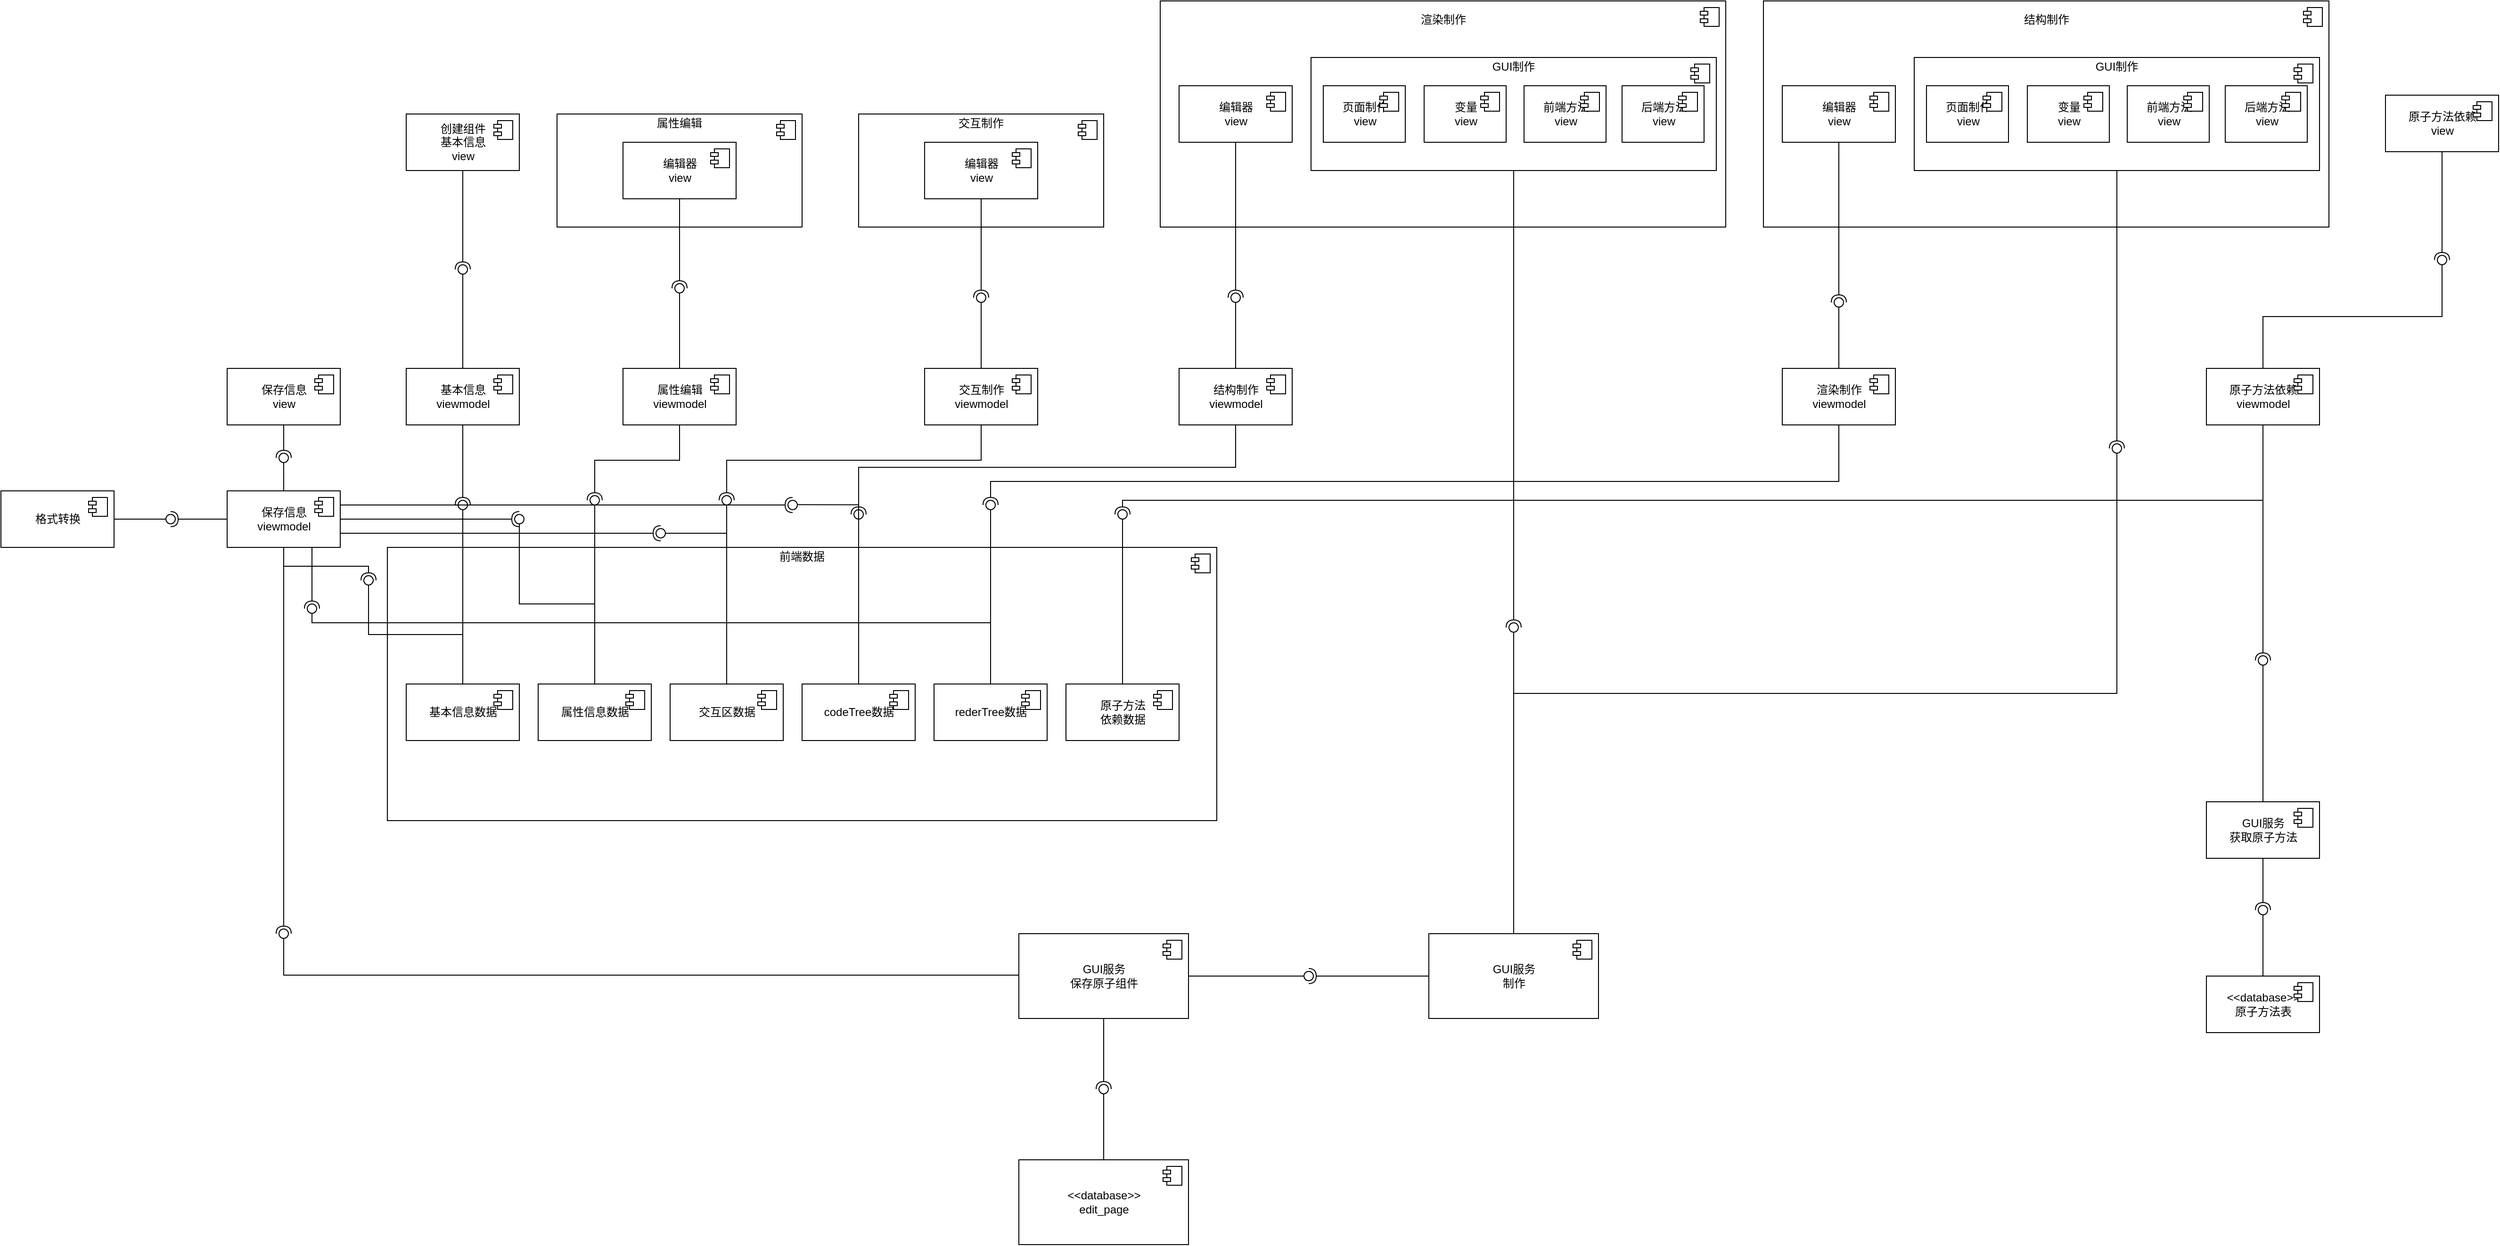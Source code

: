 <mxfile version="12.1.7" type="github" pages="1"><diagram id="gGxlJSpFS4HZqAWk3Cgs" name="第 1 页"><mxGraphModel dx="946" dy="565" grid="1" gridSize="10" guides="1" tooltips="1" connect="1" arrows="1" fold="1" page="1" pageScale="1" pageWidth="3300" pageHeight="4681" math="0" shadow="0"><root><mxCell id="0"/><mxCell id="1" parent="0"/><mxCell id="oItlG3DSFtcNNThEXGcX-1" value="创建组件&lt;br&gt;基本信息&lt;br&gt;view" style="html=1;" vertex="1" parent="1"><mxGeometry x="590" y="720" width="120" height="60" as="geometry"/></mxCell><mxCell id="oItlG3DSFtcNNThEXGcX-2" value="" style="shape=component;jettyWidth=8;jettyHeight=4;" vertex="1" parent="oItlG3DSFtcNNThEXGcX-1"><mxGeometry x="1" width="20" height="20" relative="1" as="geometry"><mxPoint x="-27" y="7" as="offset"/></mxGeometry></mxCell><mxCell id="oItlG3DSFtcNNThEXGcX-3" value="" style="html=1;" vertex="1" parent="1"><mxGeometry x="750" y="720" width="260" height="120" as="geometry"/></mxCell><mxCell id="oItlG3DSFtcNNThEXGcX-4" value="" style="shape=component;jettyWidth=8;jettyHeight=4;" vertex="1" parent="oItlG3DSFtcNNThEXGcX-3"><mxGeometry x="1" width="20" height="20" relative="1" as="geometry"><mxPoint x="-27" y="7" as="offset"/></mxGeometry></mxCell><mxCell id="oItlG3DSFtcNNThEXGcX-5" value="编辑器&lt;br&gt;view" style="html=1;" vertex="1" parent="oItlG3DSFtcNNThEXGcX-3"><mxGeometry x="70" y="30" width="120" height="60" as="geometry"/></mxCell><mxCell id="oItlG3DSFtcNNThEXGcX-6" value="" style="shape=component;jettyWidth=8;jettyHeight=4;" vertex="1" parent="oItlG3DSFtcNNThEXGcX-5"><mxGeometry x="1" width="20" height="20" relative="1" as="geometry"><mxPoint x="-27" y="7" as="offset"/></mxGeometry></mxCell><mxCell id="oItlG3DSFtcNNThEXGcX-7" value="属性编辑" style="text;html=1;strokeColor=none;fillColor=none;align=center;verticalAlign=middle;whiteSpace=wrap;rounded=0;" vertex="1" parent="oItlG3DSFtcNNThEXGcX-3"><mxGeometry x="90" width="80" height="20" as="geometry"/></mxCell><mxCell id="oItlG3DSFtcNNThEXGcX-8" value="" style="html=1;" vertex="1" parent="1"><mxGeometry x="1070" y="720" width="260" height="120" as="geometry"/></mxCell><mxCell id="oItlG3DSFtcNNThEXGcX-9" value="" style="shape=component;jettyWidth=8;jettyHeight=4;" vertex="1" parent="oItlG3DSFtcNNThEXGcX-8"><mxGeometry x="1" width="20" height="20" relative="1" as="geometry"><mxPoint x="-27" y="7" as="offset"/></mxGeometry></mxCell><mxCell id="oItlG3DSFtcNNThEXGcX-12" value="交互制作" style="text;html=1;strokeColor=none;fillColor=none;align=center;verticalAlign=middle;whiteSpace=wrap;rounded=0;" vertex="1" parent="oItlG3DSFtcNNThEXGcX-8"><mxGeometry x="90" width="80.0" height="20" as="geometry"/></mxCell><mxCell id="oItlG3DSFtcNNThEXGcX-13" value="编辑器&lt;br&gt;view" style="html=1;" vertex="1" parent="oItlG3DSFtcNNThEXGcX-8"><mxGeometry x="70" y="30" width="120" height="60" as="geometry"/></mxCell><mxCell id="oItlG3DSFtcNNThEXGcX-14" value="" style="shape=component;jettyWidth=8;jettyHeight=4;" vertex="1" parent="oItlG3DSFtcNNThEXGcX-13"><mxGeometry x="1" width="20" height="20" relative="1" as="geometry"><mxPoint x="-27" y="7" as="offset"/></mxGeometry></mxCell><mxCell id="oItlG3DSFtcNNThEXGcX-15" value="" style="html=1;" vertex="1" parent="1"><mxGeometry x="1390" y="600" width="600" height="240" as="geometry"/></mxCell><mxCell id="oItlG3DSFtcNNThEXGcX-16" value="" style="shape=component;jettyWidth=8;jettyHeight=4;" vertex="1" parent="oItlG3DSFtcNNThEXGcX-15"><mxGeometry x="1" width="20" height="20" relative="1" as="geometry"><mxPoint x="-27" y="7" as="offset"/></mxGeometry></mxCell><mxCell id="oItlG3DSFtcNNThEXGcX-17" value="渲染制作" style="text;html=1;strokeColor=none;fillColor=none;align=center;verticalAlign=middle;whiteSpace=wrap;rounded=0;" vertex="1" parent="oItlG3DSFtcNNThEXGcX-15"><mxGeometry x="207.692" width="184.615" height="40.0" as="geometry"/></mxCell><mxCell id="oItlG3DSFtcNNThEXGcX-46" value="" style="html=1;" vertex="1" parent="oItlG3DSFtcNNThEXGcX-15"><mxGeometry x="160" y="60" width="430" height="120" as="geometry"/></mxCell><mxCell id="oItlG3DSFtcNNThEXGcX-47" value="" style="shape=component;jettyWidth=8;jettyHeight=4;" vertex="1" parent="oItlG3DSFtcNNThEXGcX-46"><mxGeometry x="1" width="20" height="20" relative="1" as="geometry"><mxPoint x="-27" y="7" as="offset"/></mxGeometry></mxCell><mxCell id="oItlG3DSFtcNNThEXGcX-48" value="GUI制作" style="text;html=1;strokeColor=none;fillColor=none;align=center;verticalAlign=middle;whiteSpace=wrap;rounded=0;" vertex="1" parent="oItlG3DSFtcNNThEXGcX-46"><mxGeometry x="148.846" width="132.308" height="20" as="geometry"/></mxCell><mxCell id="oItlG3DSFtcNNThEXGcX-49" value="页面制作&lt;br&gt;view" style="html=1;" vertex="1" parent="oItlG3DSFtcNNThEXGcX-46"><mxGeometry x="13" y="30" width="87" height="60" as="geometry"/></mxCell><mxCell id="oItlG3DSFtcNNThEXGcX-50" value="" style="shape=component;jettyWidth=8;jettyHeight=4;" vertex="1" parent="oItlG3DSFtcNNThEXGcX-49"><mxGeometry x="1" width="20" height="20" relative="1" as="geometry"><mxPoint x="-27" y="7" as="offset"/></mxGeometry></mxCell><mxCell id="oItlG3DSFtcNNThEXGcX-53" value="变量&lt;br&gt;view" style="html=1;" vertex="1" parent="oItlG3DSFtcNNThEXGcX-46"><mxGeometry x="120" y="30" width="87" height="60" as="geometry"/></mxCell><mxCell id="oItlG3DSFtcNNThEXGcX-54" value="" style="shape=component;jettyWidth=8;jettyHeight=4;" vertex="1" parent="oItlG3DSFtcNNThEXGcX-53"><mxGeometry x="1" width="20" height="20" relative="1" as="geometry"><mxPoint x="-27" y="7" as="offset"/></mxGeometry></mxCell><mxCell id="oItlG3DSFtcNNThEXGcX-55" value="前端方法&lt;br&gt;view" style="html=1;" vertex="1" parent="oItlG3DSFtcNNThEXGcX-46"><mxGeometry x="226" y="30" width="87" height="60" as="geometry"/></mxCell><mxCell id="oItlG3DSFtcNNThEXGcX-56" value="" style="shape=component;jettyWidth=8;jettyHeight=4;" vertex="1" parent="oItlG3DSFtcNNThEXGcX-55"><mxGeometry x="1" width="20" height="20" relative="1" as="geometry"><mxPoint x="-27" y="7" as="offset"/></mxGeometry></mxCell><mxCell id="oItlG3DSFtcNNThEXGcX-57" value="后端方法&lt;br&gt;view" style="html=1;" vertex="1" parent="oItlG3DSFtcNNThEXGcX-46"><mxGeometry x="330" y="30" width="87" height="60" as="geometry"/></mxCell><mxCell id="oItlG3DSFtcNNThEXGcX-58" value="" style="shape=component;jettyWidth=8;jettyHeight=4;" vertex="1" parent="oItlG3DSFtcNNThEXGcX-57"><mxGeometry x="1" width="20" height="20" relative="1" as="geometry"><mxPoint x="-27" y="7" as="offset"/></mxGeometry></mxCell><mxCell id="oItlG3DSFtcNNThEXGcX-59" value="编辑器&lt;br&gt;view" style="html=1;" vertex="1" parent="oItlG3DSFtcNNThEXGcX-15"><mxGeometry x="20" y="90" width="120" height="60" as="geometry"/></mxCell><mxCell id="oItlG3DSFtcNNThEXGcX-60" value="" style="shape=component;jettyWidth=8;jettyHeight=4;" vertex="1" parent="oItlG3DSFtcNNThEXGcX-59"><mxGeometry x="1" width="20" height="20" relative="1" as="geometry"><mxPoint x="-27" y="7" as="offset"/></mxGeometry></mxCell><mxCell id="oItlG3DSFtcNNThEXGcX-32" value="原子方法依赖&lt;br&gt;view" style="html=1;" vertex="1" parent="1"><mxGeometry x="2690" y="700" width="120" height="60" as="geometry"/></mxCell><mxCell id="oItlG3DSFtcNNThEXGcX-33" value="" style="shape=component;jettyWidth=8;jettyHeight=4;" vertex="1" parent="oItlG3DSFtcNNThEXGcX-32"><mxGeometry x="1" width="20" height="20" relative="1" as="geometry"><mxPoint x="-27" y="7" as="offset"/></mxGeometry></mxCell><mxCell id="oItlG3DSFtcNNThEXGcX-34" value="基本信息&lt;br&gt;viewmodel" style="html=1;" vertex="1" parent="1"><mxGeometry x="590" y="990" width="120" height="60" as="geometry"/></mxCell><mxCell id="oItlG3DSFtcNNThEXGcX-35" value="" style="shape=component;jettyWidth=8;jettyHeight=4;" vertex="1" parent="oItlG3DSFtcNNThEXGcX-34"><mxGeometry x="1" width="20" height="20" relative="1" as="geometry"><mxPoint x="-27" y="7" as="offset"/></mxGeometry></mxCell><mxCell id="oItlG3DSFtcNNThEXGcX-36" value="属性编辑&lt;br&gt;viewmodel" style="html=1;" vertex="1" parent="1"><mxGeometry x="820" y="990" width="120" height="60" as="geometry"/></mxCell><mxCell id="oItlG3DSFtcNNThEXGcX-37" value="" style="shape=component;jettyWidth=8;jettyHeight=4;" vertex="1" parent="oItlG3DSFtcNNThEXGcX-36"><mxGeometry x="1" width="20" height="20" relative="1" as="geometry"><mxPoint x="-27" y="7" as="offset"/></mxGeometry></mxCell><mxCell id="oItlG3DSFtcNNThEXGcX-38" value="交互制作&lt;br&gt;viewmodel" style="html=1;" vertex="1" parent="1"><mxGeometry x="1140" y="990" width="120" height="60" as="geometry"/></mxCell><mxCell id="oItlG3DSFtcNNThEXGcX-39" value="" style="shape=component;jettyWidth=8;jettyHeight=4;" vertex="1" parent="oItlG3DSFtcNNThEXGcX-38"><mxGeometry x="1" width="20" height="20" relative="1" as="geometry"><mxPoint x="-27" y="7" as="offset"/></mxGeometry></mxCell><mxCell id="oItlG3DSFtcNNThEXGcX-40" value="结构制作&lt;br&gt;viewmodel" style="html=1;" vertex="1" parent="1"><mxGeometry x="1410" y="990" width="120" height="60" as="geometry"/></mxCell><mxCell id="oItlG3DSFtcNNThEXGcX-41" value="" style="shape=component;jettyWidth=8;jettyHeight=4;" vertex="1" parent="oItlG3DSFtcNNThEXGcX-40"><mxGeometry x="1" width="20" height="20" relative="1" as="geometry"><mxPoint x="-27" y="7" as="offset"/></mxGeometry></mxCell><mxCell id="oItlG3DSFtcNNThEXGcX-44" value="渲染制作&lt;br&gt;viewmodel" style="html=1;" vertex="1" parent="1"><mxGeometry x="2050" y="990" width="120" height="60" as="geometry"/></mxCell><mxCell id="oItlG3DSFtcNNThEXGcX-45" value="" style="shape=component;jettyWidth=8;jettyHeight=4;" vertex="1" parent="oItlG3DSFtcNNThEXGcX-44"><mxGeometry x="1" width="20" height="20" relative="1" as="geometry"><mxPoint x="-27" y="7" as="offset"/></mxGeometry></mxCell><mxCell id="oItlG3DSFtcNNThEXGcX-61" value="" style="html=1;" vertex="1" parent="1"><mxGeometry x="2030" y="600" width="600" height="240" as="geometry"/></mxCell><mxCell id="oItlG3DSFtcNNThEXGcX-62" value="" style="shape=component;jettyWidth=8;jettyHeight=4;" vertex="1" parent="oItlG3DSFtcNNThEXGcX-61"><mxGeometry x="1" width="20" height="20" relative="1" as="geometry"><mxPoint x="-27" y="7" as="offset"/></mxGeometry></mxCell><mxCell id="oItlG3DSFtcNNThEXGcX-63" value="结构制作" style="text;html=1;strokeColor=none;fillColor=none;align=center;verticalAlign=middle;whiteSpace=wrap;rounded=0;" vertex="1" parent="oItlG3DSFtcNNThEXGcX-61"><mxGeometry x="207.692" width="184.615" height="40.0" as="geometry"/></mxCell><mxCell id="oItlG3DSFtcNNThEXGcX-64" value="" style="html=1;" vertex="1" parent="oItlG3DSFtcNNThEXGcX-61"><mxGeometry x="160" y="60" width="430" height="120" as="geometry"/></mxCell><mxCell id="oItlG3DSFtcNNThEXGcX-65" value="" style="shape=component;jettyWidth=8;jettyHeight=4;" vertex="1" parent="oItlG3DSFtcNNThEXGcX-64"><mxGeometry x="1" width="20" height="20" relative="1" as="geometry"><mxPoint x="-27" y="7" as="offset"/></mxGeometry></mxCell><mxCell id="oItlG3DSFtcNNThEXGcX-66" value="GUI制作" style="text;html=1;strokeColor=none;fillColor=none;align=center;verticalAlign=middle;whiteSpace=wrap;rounded=0;" vertex="1" parent="oItlG3DSFtcNNThEXGcX-64"><mxGeometry x="148.846" width="132.308" height="20" as="geometry"/></mxCell><mxCell id="oItlG3DSFtcNNThEXGcX-67" value="页面制作&lt;br&gt;view" style="html=1;" vertex="1" parent="oItlG3DSFtcNNThEXGcX-64"><mxGeometry x="13" y="30" width="87" height="60" as="geometry"/></mxCell><mxCell id="oItlG3DSFtcNNThEXGcX-68" value="" style="shape=component;jettyWidth=8;jettyHeight=4;" vertex="1" parent="oItlG3DSFtcNNThEXGcX-67"><mxGeometry x="1" width="20" height="20" relative="1" as="geometry"><mxPoint x="-27" y="7" as="offset"/></mxGeometry></mxCell><mxCell id="oItlG3DSFtcNNThEXGcX-69" value="变量&lt;br&gt;view" style="html=1;" vertex="1" parent="oItlG3DSFtcNNThEXGcX-64"><mxGeometry x="120" y="30" width="87" height="60" as="geometry"/></mxCell><mxCell id="oItlG3DSFtcNNThEXGcX-70" value="" style="shape=component;jettyWidth=8;jettyHeight=4;" vertex="1" parent="oItlG3DSFtcNNThEXGcX-69"><mxGeometry x="1" width="20" height="20" relative="1" as="geometry"><mxPoint x="-27" y="7" as="offset"/></mxGeometry></mxCell><mxCell id="oItlG3DSFtcNNThEXGcX-71" value="前端方法&lt;br&gt;view" style="html=1;" vertex="1" parent="oItlG3DSFtcNNThEXGcX-64"><mxGeometry x="226" y="30" width="87" height="60" as="geometry"/></mxCell><mxCell id="oItlG3DSFtcNNThEXGcX-72" value="" style="shape=component;jettyWidth=8;jettyHeight=4;" vertex="1" parent="oItlG3DSFtcNNThEXGcX-71"><mxGeometry x="1" width="20" height="20" relative="1" as="geometry"><mxPoint x="-27" y="7" as="offset"/></mxGeometry></mxCell><mxCell id="oItlG3DSFtcNNThEXGcX-73" value="后端方法&lt;br&gt;view" style="html=1;" vertex="1" parent="oItlG3DSFtcNNThEXGcX-64"><mxGeometry x="330" y="30" width="87" height="60" as="geometry"/></mxCell><mxCell id="oItlG3DSFtcNNThEXGcX-74" value="" style="shape=component;jettyWidth=8;jettyHeight=4;" vertex="1" parent="oItlG3DSFtcNNThEXGcX-73"><mxGeometry x="1" width="20" height="20" relative="1" as="geometry"><mxPoint x="-27" y="7" as="offset"/></mxGeometry></mxCell><mxCell id="oItlG3DSFtcNNThEXGcX-75" value="编辑器&lt;br&gt;view" style="html=1;" vertex="1" parent="oItlG3DSFtcNNThEXGcX-61"><mxGeometry x="20" y="90" width="120" height="60" as="geometry"/></mxCell><mxCell id="oItlG3DSFtcNNThEXGcX-76" value="" style="shape=component;jettyWidth=8;jettyHeight=4;" vertex="1" parent="oItlG3DSFtcNNThEXGcX-75"><mxGeometry x="1" width="20" height="20" relative="1" as="geometry"><mxPoint x="-27" y="7" as="offset"/></mxGeometry></mxCell><mxCell id="oItlG3DSFtcNNThEXGcX-77" value="原子方法依赖&lt;br&gt;viewmodel" style="html=1;" vertex="1" parent="1"><mxGeometry x="2500" y="990" width="120" height="60" as="geometry"/></mxCell><mxCell id="oItlG3DSFtcNNThEXGcX-78" value="" style="shape=component;jettyWidth=8;jettyHeight=4;" vertex="1" parent="oItlG3DSFtcNNThEXGcX-77"><mxGeometry x="1" width="20" height="20" relative="1" as="geometry"><mxPoint x="-27" y="7" as="offset"/></mxGeometry></mxCell><mxCell id="oItlG3DSFtcNNThEXGcX-79" value="" style="rounded=0;orthogonalLoop=1;jettySize=auto;html=1;endArrow=none;endFill=0;exitX=0.5;exitY=0;exitDx=0;exitDy=0;" edge="1" target="oItlG3DSFtcNNThEXGcX-81" parent="1" source="oItlG3DSFtcNNThEXGcX-34"><mxGeometry relative="1" as="geometry"><mxPoint x="630" y="885" as="sourcePoint"/></mxGeometry></mxCell><mxCell id="oItlG3DSFtcNNThEXGcX-80" value="" style="rounded=0;orthogonalLoop=1;jettySize=auto;html=1;endArrow=halfCircle;endFill=0;entryX=0.5;entryY=0.5;entryDx=0;entryDy=0;endSize=6;strokeWidth=1;exitX=0.5;exitY=1;exitDx=0;exitDy=0;" edge="1" target="oItlG3DSFtcNNThEXGcX-81" parent="1" source="oItlG3DSFtcNNThEXGcX-1"><mxGeometry relative="1" as="geometry"><mxPoint x="670" y="885" as="sourcePoint"/></mxGeometry></mxCell><mxCell id="oItlG3DSFtcNNThEXGcX-81" value="" style="ellipse;whiteSpace=wrap;html=1;fontFamily=Helvetica;fontSize=12;fontColor=#000000;align=center;strokeColor=#000000;fillColor=#ffffff;points=[];aspect=fixed;resizable=0;" vertex="1" parent="1"><mxGeometry x="645" y="880" width="10" height="10" as="geometry"/></mxCell><mxCell id="oItlG3DSFtcNNThEXGcX-82" value="" style="rounded=0;orthogonalLoop=1;jettySize=auto;html=1;endArrow=none;endFill=0;exitX=0.5;exitY=0;exitDx=0;exitDy=0;" edge="1" target="oItlG3DSFtcNNThEXGcX-84" parent="1" source="oItlG3DSFtcNNThEXGcX-36"><mxGeometry relative="1" as="geometry"><mxPoint x="860" y="905" as="sourcePoint"/></mxGeometry></mxCell><mxCell id="oItlG3DSFtcNNThEXGcX-83" value="" style="rounded=0;orthogonalLoop=1;jettySize=auto;html=1;endArrow=halfCircle;endFill=0;entryX=0.5;entryY=0.5;entryDx=0;entryDy=0;endSize=6;strokeWidth=1;exitX=0.5;exitY=1;exitDx=0;exitDy=0;" edge="1" target="oItlG3DSFtcNNThEXGcX-84" parent="1" source="oItlG3DSFtcNNThEXGcX-5"><mxGeometry relative="1" as="geometry"><mxPoint x="900" y="905" as="sourcePoint"/></mxGeometry></mxCell><mxCell id="oItlG3DSFtcNNThEXGcX-84" value="" style="ellipse;whiteSpace=wrap;html=1;fontFamily=Helvetica;fontSize=12;fontColor=#000000;align=center;strokeColor=#000000;fillColor=#ffffff;points=[];aspect=fixed;resizable=0;" vertex="1" parent="1"><mxGeometry x="875" y="900" width="10" height="10" as="geometry"/></mxCell><mxCell id="oItlG3DSFtcNNThEXGcX-85" value="" style="rounded=0;orthogonalLoop=1;jettySize=auto;html=1;endArrow=none;endFill=0;exitX=0.5;exitY=0;exitDx=0;exitDy=0;" edge="1" target="oItlG3DSFtcNNThEXGcX-87" parent="1" source="oItlG3DSFtcNNThEXGcX-38"><mxGeometry relative="1" as="geometry"><mxPoint x="1180" y="915" as="sourcePoint"/></mxGeometry></mxCell><mxCell id="oItlG3DSFtcNNThEXGcX-86" value="" style="rounded=0;orthogonalLoop=1;jettySize=auto;html=1;endArrow=halfCircle;endFill=0;entryX=0.5;entryY=0.5;entryDx=0;entryDy=0;endSize=6;strokeWidth=1;exitX=0.5;exitY=1;exitDx=0;exitDy=0;" edge="1" target="oItlG3DSFtcNNThEXGcX-87" parent="1" source="oItlG3DSFtcNNThEXGcX-13"><mxGeometry relative="1" as="geometry"><mxPoint x="1220" y="915" as="sourcePoint"/></mxGeometry></mxCell><mxCell id="oItlG3DSFtcNNThEXGcX-87" value="" style="ellipse;whiteSpace=wrap;html=1;fontFamily=Helvetica;fontSize=12;fontColor=#000000;align=center;strokeColor=#000000;fillColor=#ffffff;points=[];aspect=fixed;resizable=0;" vertex="1" parent="1"><mxGeometry x="1195" y="910" width="10" height="10" as="geometry"/></mxCell><mxCell id="oItlG3DSFtcNNThEXGcX-88" value="" style="rounded=0;orthogonalLoop=1;jettySize=auto;html=1;endArrow=none;endFill=0;exitX=0.5;exitY=0;exitDx=0;exitDy=0;" edge="1" target="oItlG3DSFtcNNThEXGcX-90" parent="1" source="oItlG3DSFtcNNThEXGcX-40"><mxGeometry relative="1" as="geometry"><mxPoint x="1450" y="915" as="sourcePoint"/></mxGeometry></mxCell><mxCell id="oItlG3DSFtcNNThEXGcX-89" value="" style="rounded=0;orthogonalLoop=1;jettySize=auto;html=1;endArrow=halfCircle;endFill=0;entryX=0.5;entryY=0.5;entryDx=0;entryDy=0;endSize=6;strokeWidth=1;exitX=0.5;exitY=1;exitDx=0;exitDy=0;" edge="1" target="oItlG3DSFtcNNThEXGcX-90" parent="1" source="oItlG3DSFtcNNThEXGcX-59"><mxGeometry relative="1" as="geometry"><mxPoint x="1490" y="915" as="sourcePoint"/></mxGeometry></mxCell><mxCell id="oItlG3DSFtcNNThEXGcX-90" value="" style="ellipse;whiteSpace=wrap;html=1;fontFamily=Helvetica;fontSize=12;fontColor=#000000;align=center;strokeColor=#000000;fillColor=#ffffff;points=[];aspect=fixed;resizable=0;" vertex="1" parent="1"><mxGeometry x="1465" y="910" width="10" height="10" as="geometry"/></mxCell><mxCell id="oItlG3DSFtcNNThEXGcX-91" value="" style="rounded=0;orthogonalLoop=1;jettySize=auto;html=1;endArrow=none;endFill=0;exitX=0.5;exitY=0;exitDx=0;exitDy=0;" edge="1" target="oItlG3DSFtcNNThEXGcX-93" parent="1" source="oItlG3DSFtcNNThEXGcX-44"><mxGeometry relative="1" as="geometry"><mxPoint x="2090" y="920" as="sourcePoint"/></mxGeometry></mxCell><mxCell id="oItlG3DSFtcNNThEXGcX-92" value="" style="rounded=0;orthogonalLoop=1;jettySize=auto;html=1;endArrow=halfCircle;endFill=0;entryX=0.5;entryY=0.5;entryDx=0;entryDy=0;endSize=6;strokeWidth=1;exitX=0.5;exitY=1;exitDx=0;exitDy=0;" edge="1" target="oItlG3DSFtcNNThEXGcX-93" parent="1" source="oItlG3DSFtcNNThEXGcX-75"><mxGeometry relative="1" as="geometry"><mxPoint x="2130" y="920" as="sourcePoint"/></mxGeometry></mxCell><mxCell id="oItlG3DSFtcNNThEXGcX-93" value="" style="ellipse;whiteSpace=wrap;html=1;fontFamily=Helvetica;fontSize=12;fontColor=#000000;align=center;strokeColor=#000000;fillColor=#ffffff;points=[];aspect=fixed;resizable=0;" vertex="1" parent="1"><mxGeometry x="2105" y="915" width="10" height="10" as="geometry"/></mxCell><mxCell id="oItlG3DSFtcNNThEXGcX-94" value="" style="rounded=0;orthogonalLoop=1;jettySize=auto;html=1;endArrow=none;endFill=0;exitX=0.5;exitY=0;exitDx=0;exitDy=0;edgeStyle=orthogonalEdgeStyle;" edge="1" target="oItlG3DSFtcNNThEXGcX-96" parent="1" source="oItlG3DSFtcNNThEXGcX-77"><mxGeometry relative="1" as="geometry"><mxPoint x="2730" y="875" as="sourcePoint"/></mxGeometry></mxCell><mxCell id="oItlG3DSFtcNNThEXGcX-95" value="" style="rounded=0;orthogonalLoop=1;jettySize=auto;html=1;endArrow=halfCircle;endFill=0;entryX=0.5;entryY=0.5;entryDx=0;entryDy=0;endSize=6;strokeWidth=1;exitX=0.5;exitY=1;exitDx=0;exitDy=0;" edge="1" target="oItlG3DSFtcNNThEXGcX-96" parent="1" source="oItlG3DSFtcNNThEXGcX-32"><mxGeometry relative="1" as="geometry"><mxPoint x="2770" y="875" as="sourcePoint"/></mxGeometry></mxCell><mxCell id="oItlG3DSFtcNNThEXGcX-96" value="" style="ellipse;whiteSpace=wrap;html=1;fontFamily=Helvetica;fontSize=12;fontColor=#000000;align=center;strokeColor=#000000;fillColor=#ffffff;points=[];aspect=fixed;resizable=0;" vertex="1" parent="1"><mxGeometry x="2745" y="870" width="10" height="10" as="geometry"/></mxCell><mxCell id="oItlG3DSFtcNNThEXGcX-97" value="" style="html=1;" vertex="1" parent="1"><mxGeometry x="570" y="1180" width="880" height="290" as="geometry"/></mxCell><mxCell id="oItlG3DSFtcNNThEXGcX-98" value="" style="shape=component;jettyWidth=8;jettyHeight=4;" vertex="1" parent="oItlG3DSFtcNNThEXGcX-97"><mxGeometry x="1" width="20" height="20" relative="1" as="geometry"><mxPoint x="-27" y="7" as="offset"/></mxGeometry></mxCell><mxCell id="oItlG3DSFtcNNThEXGcX-99" value="前端数据" style="text;html=1;strokeColor=none;fillColor=none;align=center;verticalAlign=middle;whiteSpace=wrap;rounded=0;" vertex="1" parent="oItlG3DSFtcNNThEXGcX-97"><mxGeometry x="385" width="110" height="20" as="geometry"/></mxCell><mxCell id="oItlG3DSFtcNNThEXGcX-100" value="基本信息数据" style="html=1;" vertex="1" parent="oItlG3DSFtcNNThEXGcX-97"><mxGeometry x="20" y="145" width="120" height="60" as="geometry"/></mxCell><mxCell id="oItlG3DSFtcNNThEXGcX-101" value="" style="shape=component;jettyWidth=8;jettyHeight=4;" vertex="1" parent="oItlG3DSFtcNNThEXGcX-100"><mxGeometry x="1" width="20" height="20" relative="1" as="geometry"><mxPoint x="-27" y="7" as="offset"/></mxGeometry></mxCell><mxCell id="oItlG3DSFtcNNThEXGcX-102" value="属性信息数据" style="html=1;" vertex="1" parent="oItlG3DSFtcNNThEXGcX-97"><mxGeometry x="160" y="145" width="120" height="60" as="geometry"/></mxCell><mxCell id="oItlG3DSFtcNNThEXGcX-103" value="" style="shape=component;jettyWidth=8;jettyHeight=4;" vertex="1" parent="oItlG3DSFtcNNThEXGcX-102"><mxGeometry x="1" width="20" height="20" relative="1" as="geometry"><mxPoint x="-27" y="7" as="offset"/></mxGeometry></mxCell><mxCell id="oItlG3DSFtcNNThEXGcX-104" value="交互区数据" style="html=1;" vertex="1" parent="oItlG3DSFtcNNThEXGcX-97"><mxGeometry x="300" y="145" width="120" height="60" as="geometry"/></mxCell><mxCell id="oItlG3DSFtcNNThEXGcX-105" value="" style="shape=component;jettyWidth=8;jettyHeight=4;" vertex="1" parent="oItlG3DSFtcNNThEXGcX-104"><mxGeometry x="1" width="20" height="20" relative="1" as="geometry"><mxPoint x="-27" y="7" as="offset"/></mxGeometry></mxCell><mxCell id="oItlG3DSFtcNNThEXGcX-106" value="codeTree数据" style="html=1;" vertex="1" parent="oItlG3DSFtcNNThEXGcX-97"><mxGeometry x="440" y="145" width="120" height="60" as="geometry"/></mxCell><mxCell id="oItlG3DSFtcNNThEXGcX-107" value="" style="shape=component;jettyWidth=8;jettyHeight=4;" vertex="1" parent="oItlG3DSFtcNNThEXGcX-106"><mxGeometry x="1" width="20" height="20" relative="1" as="geometry"><mxPoint x="-27" y="7" as="offset"/></mxGeometry></mxCell><mxCell id="oItlG3DSFtcNNThEXGcX-108" value="rederTree数据" style="html=1;" vertex="1" parent="oItlG3DSFtcNNThEXGcX-97"><mxGeometry x="580" y="145" width="120" height="60" as="geometry"/></mxCell><mxCell id="oItlG3DSFtcNNThEXGcX-109" value="" style="shape=component;jettyWidth=8;jettyHeight=4;" vertex="1" parent="oItlG3DSFtcNNThEXGcX-108"><mxGeometry x="1" width="20" height="20" relative="1" as="geometry"><mxPoint x="-27" y="7" as="offset"/></mxGeometry></mxCell><mxCell id="oItlG3DSFtcNNThEXGcX-110" value="原子方法&lt;br&gt;依赖数据" style="html=1;" vertex="1" parent="oItlG3DSFtcNNThEXGcX-97"><mxGeometry x="720" y="145" width="120" height="60" as="geometry"/></mxCell><mxCell id="oItlG3DSFtcNNThEXGcX-111" value="" style="shape=component;jettyWidth=8;jettyHeight=4;" vertex="1" parent="oItlG3DSFtcNNThEXGcX-110"><mxGeometry x="1" width="20" height="20" relative="1" as="geometry"><mxPoint x="-27" y="7" as="offset"/></mxGeometry></mxCell><mxCell id="oItlG3DSFtcNNThEXGcX-112" value="" style="rounded=0;orthogonalLoop=1;jettySize=auto;html=1;endArrow=none;endFill=0;exitX=0.5;exitY=0;exitDx=0;exitDy=0;" edge="1" target="oItlG3DSFtcNNThEXGcX-114" parent="1" source="oItlG3DSFtcNNThEXGcX-100"><mxGeometry relative="1" as="geometry"><mxPoint x="630" y="1135" as="sourcePoint"/></mxGeometry></mxCell><mxCell id="oItlG3DSFtcNNThEXGcX-113" value="" style="rounded=0;orthogonalLoop=1;jettySize=auto;html=1;endArrow=halfCircle;endFill=0;entryX=0.5;entryY=0.5;entryDx=0;entryDy=0;endSize=6;strokeWidth=1;exitX=0.5;exitY=1;exitDx=0;exitDy=0;" edge="1" target="oItlG3DSFtcNNThEXGcX-114" parent="1" source="oItlG3DSFtcNNThEXGcX-34"><mxGeometry relative="1" as="geometry"><mxPoint x="670" y="1135" as="sourcePoint"/></mxGeometry></mxCell><mxCell id="oItlG3DSFtcNNThEXGcX-114" value="" style="ellipse;whiteSpace=wrap;html=1;fontFamily=Helvetica;fontSize=12;fontColor=#000000;align=center;strokeColor=#000000;fillColor=#ffffff;points=[];aspect=fixed;resizable=0;" vertex="1" parent="1"><mxGeometry x="645" y="1130" width="10" height="10" as="geometry"/></mxCell><mxCell id="oItlG3DSFtcNNThEXGcX-115" value="" style="rounded=0;orthogonalLoop=1;jettySize=auto;html=1;endArrow=none;endFill=0;exitX=0.5;exitY=0;exitDx=0;exitDy=0;" edge="1" target="oItlG3DSFtcNNThEXGcX-117" parent="1" source="oItlG3DSFtcNNThEXGcX-102"><mxGeometry relative="1" as="geometry"><mxPoint x="770" y="1130" as="sourcePoint"/></mxGeometry></mxCell><mxCell id="oItlG3DSFtcNNThEXGcX-116" value="" style="rounded=0;orthogonalLoop=1;jettySize=auto;html=1;endArrow=halfCircle;endFill=0;entryX=0.5;entryY=0.5;entryDx=0;entryDy=0;endSize=6;strokeWidth=1;exitX=0.5;exitY=1;exitDx=0;exitDy=0;edgeStyle=orthogonalEdgeStyle;" edge="1" target="oItlG3DSFtcNNThEXGcX-117" parent="1" source="oItlG3DSFtcNNThEXGcX-36"><mxGeometry relative="1" as="geometry"><mxPoint x="810" y="1130" as="sourcePoint"/></mxGeometry></mxCell><mxCell id="oItlG3DSFtcNNThEXGcX-117" value="" style="ellipse;whiteSpace=wrap;html=1;fontFamily=Helvetica;fontSize=12;fontColor=#000000;align=center;strokeColor=#000000;fillColor=#ffffff;points=[];aspect=fixed;resizable=0;" vertex="1" parent="1"><mxGeometry x="785" y="1125" width="10" height="10" as="geometry"/></mxCell><mxCell id="oItlG3DSFtcNNThEXGcX-118" value="" style="rounded=0;orthogonalLoop=1;jettySize=auto;html=1;endArrow=none;endFill=0;exitX=0.5;exitY=0;exitDx=0;exitDy=0;" edge="1" target="oItlG3DSFtcNNThEXGcX-120" parent="1" source="oItlG3DSFtcNNThEXGcX-104"><mxGeometry relative="1" as="geometry"><mxPoint x="910" y="1130" as="sourcePoint"/></mxGeometry></mxCell><mxCell id="oItlG3DSFtcNNThEXGcX-119" value="" style="rounded=0;orthogonalLoop=1;jettySize=auto;html=1;endArrow=halfCircle;endFill=0;entryX=0.5;entryY=0.5;entryDx=0;entryDy=0;endSize=6;strokeWidth=1;exitX=0.5;exitY=1;exitDx=0;exitDy=0;edgeStyle=orthogonalEdgeStyle;" edge="1" target="oItlG3DSFtcNNThEXGcX-120" parent="1" source="oItlG3DSFtcNNThEXGcX-38"><mxGeometry relative="1" as="geometry"><mxPoint x="950" y="1130" as="sourcePoint"/></mxGeometry></mxCell><mxCell id="oItlG3DSFtcNNThEXGcX-120" value="" style="ellipse;whiteSpace=wrap;html=1;fontFamily=Helvetica;fontSize=12;fontColor=#000000;align=center;strokeColor=#000000;fillColor=#ffffff;points=[];aspect=fixed;resizable=0;" vertex="1" parent="1"><mxGeometry x="925" y="1125" width="10" height="10" as="geometry"/></mxCell><mxCell id="oItlG3DSFtcNNThEXGcX-121" value="" style="rounded=0;orthogonalLoop=1;jettySize=auto;html=1;endArrow=none;endFill=0;exitX=0.5;exitY=0;exitDx=0;exitDy=0;" edge="1" target="oItlG3DSFtcNNThEXGcX-123" parent="1" source="oItlG3DSFtcNNThEXGcX-106"><mxGeometry relative="1" as="geometry"><mxPoint x="1050" y="1145" as="sourcePoint"/></mxGeometry></mxCell><mxCell id="oItlG3DSFtcNNThEXGcX-122" value="" style="rounded=0;orthogonalLoop=1;jettySize=auto;html=1;endArrow=halfCircle;endFill=0;entryX=0.5;entryY=0.5;entryDx=0;entryDy=0;endSize=6;strokeWidth=1;exitX=0.5;exitY=1;exitDx=0;exitDy=0;edgeStyle=orthogonalEdgeStyle;" edge="1" target="oItlG3DSFtcNNThEXGcX-123" parent="1" source="oItlG3DSFtcNNThEXGcX-40"><mxGeometry relative="1" as="geometry"><mxPoint x="1090" y="1145" as="sourcePoint"/></mxGeometry></mxCell><mxCell id="oItlG3DSFtcNNThEXGcX-123" value="" style="ellipse;whiteSpace=wrap;html=1;fontFamily=Helvetica;fontSize=12;fontColor=#000000;align=center;strokeColor=#000000;fillColor=#ffffff;points=[];aspect=fixed;resizable=0;" vertex="1" parent="1"><mxGeometry x="1065" y="1140" width="10" height="10" as="geometry"/></mxCell><mxCell id="oItlG3DSFtcNNThEXGcX-124" value="" style="rounded=0;orthogonalLoop=1;jettySize=auto;html=1;endArrow=none;endFill=0;exitX=0.5;exitY=0;exitDx=0;exitDy=0;" edge="1" target="oItlG3DSFtcNNThEXGcX-126" parent="1" source="oItlG3DSFtcNNThEXGcX-108"><mxGeometry relative="1" as="geometry"><mxPoint x="1190" y="1135" as="sourcePoint"/></mxGeometry></mxCell><mxCell id="oItlG3DSFtcNNThEXGcX-125" value="" style="rounded=0;orthogonalLoop=1;jettySize=auto;html=1;endArrow=halfCircle;endFill=0;entryX=0.5;entryY=0.5;entryDx=0;entryDy=0;endSize=6;strokeWidth=1;exitX=0.5;exitY=1;exitDx=0;exitDy=0;edgeStyle=orthogonalEdgeStyle;" edge="1" target="oItlG3DSFtcNNThEXGcX-126" parent="1" source="oItlG3DSFtcNNThEXGcX-44"><mxGeometry relative="1" as="geometry"><mxPoint x="1800" y="1000" as="sourcePoint"/><Array as="points"><mxPoint x="2110" y="1110"/><mxPoint x="1210" y="1110"/></Array></mxGeometry></mxCell><mxCell id="oItlG3DSFtcNNThEXGcX-126" value="" style="ellipse;whiteSpace=wrap;html=1;fontFamily=Helvetica;fontSize=12;fontColor=#000000;align=center;strokeColor=#000000;fillColor=#ffffff;points=[];aspect=fixed;resizable=0;" vertex="1" parent="1"><mxGeometry x="1205" y="1130" width="10" height="10" as="geometry"/></mxCell><mxCell id="oItlG3DSFtcNNThEXGcX-127" value="" style="rounded=0;orthogonalLoop=1;jettySize=auto;html=1;endArrow=none;endFill=0;exitX=0.5;exitY=0;exitDx=0;exitDy=0;" edge="1" target="oItlG3DSFtcNNThEXGcX-129" parent="1" source="oItlG3DSFtcNNThEXGcX-110"><mxGeometry relative="1" as="geometry"><mxPoint x="1330" y="1145" as="sourcePoint"/></mxGeometry></mxCell><mxCell id="oItlG3DSFtcNNThEXGcX-128" value="" style="rounded=0;orthogonalLoop=1;jettySize=auto;html=1;endArrow=halfCircle;endFill=0;entryX=0.5;entryY=0.5;entryDx=0;entryDy=0;endSize=6;strokeWidth=1;exitX=0.5;exitY=1;exitDx=0;exitDy=0;edgeStyle=orthogonalEdgeStyle;" edge="1" target="oItlG3DSFtcNNThEXGcX-129" parent="1" source="oItlG3DSFtcNNThEXGcX-77"><mxGeometry relative="1" as="geometry"><mxPoint x="2100" y="1170" as="sourcePoint"/><Array as="points"><mxPoint x="2560" y="1130"/><mxPoint x="1350" y="1130"/></Array></mxGeometry></mxCell><mxCell id="oItlG3DSFtcNNThEXGcX-129" value="" style="ellipse;whiteSpace=wrap;html=1;fontFamily=Helvetica;fontSize=12;fontColor=#000000;align=center;strokeColor=#000000;fillColor=#ffffff;points=[];aspect=fixed;resizable=0;" vertex="1" parent="1"><mxGeometry x="1345" y="1140" width="10" height="10" as="geometry"/></mxCell><mxCell id="oItlG3DSFtcNNThEXGcX-130" value="GUI服务&lt;br&gt;制作" style="html=1;" vertex="1" parent="1"><mxGeometry x="1675" y="1590" width="180" height="90" as="geometry"/></mxCell><mxCell id="oItlG3DSFtcNNThEXGcX-131" value="" style="shape=component;jettyWidth=8;jettyHeight=4;" vertex="1" parent="oItlG3DSFtcNNThEXGcX-130"><mxGeometry x="1" width="20" height="20" relative="1" as="geometry"><mxPoint x="-27" y="7" as="offset"/></mxGeometry></mxCell><mxCell id="oItlG3DSFtcNNThEXGcX-132" value="" style="rounded=0;orthogonalLoop=1;jettySize=auto;html=1;endArrow=none;endFill=0;exitX=0.5;exitY=0;exitDx=0;exitDy=0;" edge="1" target="oItlG3DSFtcNNThEXGcX-134" parent="1" source="oItlG3DSFtcNNThEXGcX-130"><mxGeometry relative="1" as="geometry"><mxPoint x="1840" y="1480" as="sourcePoint"/></mxGeometry></mxCell><mxCell id="oItlG3DSFtcNNThEXGcX-133" value="" style="rounded=0;orthogonalLoop=1;jettySize=auto;html=1;endArrow=halfCircle;endFill=0;entryX=0.5;entryY=0.5;entryDx=0;entryDy=0;endSize=6;strokeWidth=1;exitX=0.5;exitY=1;exitDx=0;exitDy=0;" edge="1" target="oItlG3DSFtcNNThEXGcX-134" parent="1" source="oItlG3DSFtcNNThEXGcX-46"><mxGeometry relative="1" as="geometry"><mxPoint x="1802" y="1265" as="sourcePoint"/></mxGeometry></mxCell><mxCell id="oItlG3DSFtcNNThEXGcX-134" value="" style="ellipse;whiteSpace=wrap;html=1;fontFamily=Helvetica;fontSize=12;fontColor=#000000;align=center;strokeColor=#000000;fillColor=#ffffff;points=[];aspect=fixed;resizable=0;" vertex="1" parent="1"><mxGeometry x="1760" y="1260" width="10" height="10" as="geometry"/></mxCell><mxCell id="oItlG3DSFtcNNThEXGcX-135" value="" style="rounded=0;orthogonalLoop=1;jettySize=auto;html=1;endArrow=none;endFill=0;exitX=0.5;exitY=0;exitDx=0;exitDy=0;edgeStyle=orthogonalEdgeStyle;" edge="1" target="oItlG3DSFtcNNThEXGcX-137" parent="1" source="oItlG3DSFtcNNThEXGcX-130"><mxGeometry relative="1" as="geometry"><mxPoint x="2230" y="1240" as="sourcePoint"/></mxGeometry></mxCell><mxCell id="oItlG3DSFtcNNThEXGcX-136" value="" style="rounded=0;orthogonalLoop=1;jettySize=auto;html=1;endArrow=halfCircle;endFill=0;entryX=0.5;entryY=0.5;entryDx=0;entryDy=0;endSize=6;strokeWidth=1;exitX=0.5;exitY=1;exitDx=0;exitDy=0;" edge="1" target="oItlG3DSFtcNNThEXGcX-137" parent="1" source="oItlG3DSFtcNNThEXGcX-64"><mxGeometry relative="1" as="geometry"><mxPoint x="2425" y="1075" as="sourcePoint"/></mxGeometry></mxCell><mxCell id="oItlG3DSFtcNNThEXGcX-137" value="" style="ellipse;whiteSpace=wrap;html=1;fontFamily=Helvetica;fontSize=12;fontColor=#000000;align=center;strokeColor=#000000;fillColor=#ffffff;points=[];aspect=fixed;resizable=0;" vertex="1" parent="1"><mxGeometry x="2400" y="1070" width="10" height="10" as="geometry"/></mxCell><mxCell id="oItlG3DSFtcNNThEXGcX-138" value="保存信息&lt;br&gt;view" style="html=1;" vertex="1" parent="1"><mxGeometry x="400" y="990" width="120" height="60" as="geometry"/></mxCell><mxCell id="oItlG3DSFtcNNThEXGcX-139" value="" style="shape=component;jettyWidth=8;jettyHeight=4;" vertex="1" parent="oItlG3DSFtcNNThEXGcX-138"><mxGeometry x="1" width="20" height="20" relative="1" as="geometry"><mxPoint x="-27" y="7" as="offset"/></mxGeometry></mxCell><mxCell id="oItlG3DSFtcNNThEXGcX-140" value="保存信息&lt;br&gt;viewmodel" style="html=1;" vertex="1" parent="1"><mxGeometry x="400" y="1120" width="120" height="60" as="geometry"/></mxCell><mxCell id="oItlG3DSFtcNNThEXGcX-141" value="" style="shape=component;jettyWidth=8;jettyHeight=4;" vertex="1" parent="oItlG3DSFtcNNThEXGcX-140"><mxGeometry x="1" width="20" height="20" relative="1" as="geometry"><mxPoint x="-27" y="7" as="offset"/></mxGeometry></mxCell><mxCell id="oItlG3DSFtcNNThEXGcX-142" value="" style="rounded=0;orthogonalLoop=1;jettySize=auto;html=1;endArrow=none;endFill=0;exitX=0.5;exitY=0;exitDx=0;exitDy=0;" edge="1" target="oItlG3DSFtcNNThEXGcX-144" parent="1" source="oItlG3DSFtcNNThEXGcX-140"><mxGeometry relative="1" as="geometry"><mxPoint x="440" y="1085" as="sourcePoint"/></mxGeometry></mxCell><mxCell id="oItlG3DSFtcNNThEXGcX-143" value="" style="rounded=0;orthogonalLoop=1;jettySize=auto;html=1;endArrow=halfCircle;endFill=0;entryX=0.5;entryY=0.5;entryDx=0;entryDy=0;endSize=6;strokeWidth=1;exitX=0.5;exitY=1;exitDx=0;exitDy=0;" edge="1" target="oItlG3DSFtcNNThEXGcX-144" parent="1" source="oItlG3DSFtcNNThEXGcX-138"><mxGeometry relative="1" as="geometry"><mxPoint x="480" y="1085" as="sourcePoint"/></mxGeometry></mxCell><mxCell id="oItlG3DSFtcNNThEXGcX-144" value="" style="ellipse;whiteSpace=wrap;html=1;fontFamily=Helvetica;fontSize=12;fontColor=#000000;align=center;strokeColor=#000000;fillColor=#ffffff;points=[];aspect=fixed;resizable=0;" vertex="1" parent="1"><mxGeometry x="455" y="1080" width="10" height="10" as="geometry"/></mxCell><mxCell id="oItlG3DSFtcNNThEXGcX-145" value="" style="rounded=0;orthogonalLoop=1;jettySize=auto;html=1;endArrow=none;endFill=0;exitX=0.5;exitY=0;exitDx=0;exitDy=0;edgeStyle=orthogonalEdgeStyle;" edge="1" target="oItlG3DSFtcNNThEXGcX-147" parent="1" source="oItlG3DSFtcNNThEXGcX-100"><mxGeometry relative="1" as="geometry"><mxPoint x="530" y="1215" as="sourcePoint"/></mxGeometry></mxCell><mxCell id="oItlG3DSFtcNNThEXGcX-146" value="" style="rounded=0;orthogonalLoop=1;jettySize=auto;html=1;endArrow=halfCircle;endFill=0;entryX=0.5;entryY=0.5;entryDx=0;entryDy=0;endSize=6;strokeWidth=1;exitX=0.5;exitY=1;exitDx=0;exitDy=0;edgeStyle=orthogonalEdgeStyle;" edge="1" target="oItlG3DSFtcNNThEXGcX-147" parent="1" source="oItlG3DSFtcNNThEXGcX-140"><mxGeometry relative="1" as="geometry"><mxPoint x="570" y="1215" as="sourcePoint"/><Array as="points"><mxPoint x="460" y="1200"/><mxPoint x="550" y="1200"/></Array></mxGeometry></mxCell><mxCell id="oItlG3DSFtcNNThEXGcX-147" value="" style="ellipse;whiteSpace=wrap;html=1;fontFamily=Helvetica;fontSize=12;fontColor=#000000;align=center;strokeColor=#000000;fillColor=#ffffff;points=[];aspect=fixed;resizable=0;" vertex="1" parent="1"><mxGeometry x="545" y="1210" width="10" height="10" as="geometry"/></mxCell><mxCell id="oItlG3DSFtcNNThEXGcX-148" value="" style="rounded=0;orthogonalLoop=1;jettySize=auto;html=1;endArrow=none;endFill=0;exitX=0.5;exitY=0;exitDx=0;exitDy=0;edgeStyle=orthogonalEdgeStyle;" edge="1" target="oItlG3DSFtcNNThEXGcX-150" parent="1" source="oItlG3DSFtcNNThEXGcX-102"><mxGeometry relative="1" as="geometry"><mxPoint x="690" y="1155" as="sourcePoint"/></mxGeometry></mxCell><mxCell id="oItlG3DSFtcNNThEXGcX-149" value="" style="rounded=0;orthogonalLoop=1;jettySize=auto;html=1;endArrow=halfCircle;endFill=0;entryX=0.5;entryY=0.5;entryDx=0;entryDy=0;endSize=6;strokeWidth=1;exitX=1;exitY=0.5;exitDx=0;exitDy=0;edgeStyle=orthogonalEdgeStyle;" edge="1" target="oItlG3DSFtcNNThEXGcX-150" parent="1" source="oItlG3DSFtcNNThEXGcX-140"><mxGeometry relative="1" as="geometry"><mxPoint x="730" y="1155" as="sourcePoint"/></mxGeometry></mxCell><mxCell id="oItlG3DSFtcNNThEXGcX-150" value="" style="ellipse;whiteSpace=wrap;html=1;fontFamily=Helvetica;fontSize=12;fontColor=#000000;align=center;strokeColor=#000000;fillColor=#ffffff;points=[];aspect=fixed;resizable=0;" vertex="1" parent="1"><mxGeometry x="705" y="1145" width="10" height="10" as="geometry"/></mxCell><mxCell id="oItlG3DSFtcNNThEXGcX-151" value="" style="rounded=0;orthogonalLoop=1;jettySize=auto;html=1;endArrow=none;endFill=0;exitX=0.5;exitY=0;exitDx=0;exitDy=0;edgeStyle=orthogonalEdgeStyle;" edge="1" target="oItlG3DSFtcNNThEXGcX-153" parent="1" source="oItlG3DSFtcNNThEXGcX-104"><mxGeometry relative="1" as="geometry"><mxPoint x="840" y="1165" as="sourcePoint"/><Array as="points"><mxPoint x="930" y="1165"/></Array></mxGeometry></mxCell><mxCell id="oItlG3DSFtcNNThEXGcX-152" value="" style="rounded=0;orthogonalLoop=1;jettySize=auto;html=1;endArrow=halfCircle;endFill=0;entryX=0.5;entryY=0.5;entryDx=0;entryDy=0;endSize=6;strokeWidth=1;exitX=1;exitY=0.75;exitDx=0;exitDy=0;" edge="1" target="oItlG3DSFtcNNThEXGcX-153" parent="1" source="oItlG3DSFtcNNThEXGcX-140"><mxGeometry relative="1" as="geometry"><mxPoint x="880" y="1165" as="sourcePoint"/></mxGeometry></mxCell><mxCell id="oItlG3DSFtcNNThEXGcX-153" value="" style="ellipse;whiteSpace=wrap;html=1;fontFamily=Helvetica;fontSize=12;fontColor=#000000;align=center;strokeColor=#000000;fillColor=#ffffff;points=[];aspect=fixed;resizable=0;" vertex="1" parent="1"><mxGeometry x="855" y="1160" width="10" height="10" as="geometry"/></mxCell><mxCell id="oItlG3DSFtcNNThEXGcX-154" value="" style="rounded=0;orthogonalLoop=1;jettySize=auto;html=1;endArrow=none;endFill=0;exitX=0.5;exitY=0;exitDx=0;exitDy=0;edgeStyle=orthogonalEdgeStyle;entryX=0.867;entryY=0.467;entryDx=0;entryDy=0;entryPerimeter=0;" edge="1" target="oItlG3DSFtcNNThEXGcX-156" parent="1" source="oItlG3DSFtcNNThEXGcX-106"><mxGeometry relative="1" as="geometry"><mxPoint x="980" y="1140" as="sourcePoint"/><Array as="points"><mxPoint x="1070" y="1135"/></Array></mxGeometry></mxCell><mxCell id="oItlG3DSFtcNNThEXGcX-155" value="" style="rounded=0;orthogonalLoop=1;jettySize=auto;html=1;endArrow=halfCircle;endFill=0;entryX=0.5;entryY=0.5;entryDx=0;entryDy=0;endSize=6;strokeWidth=1;exitX=1;exitY=0.25;exitDx=0;exitDy=0;" edge="1" target="oItlG3DSFtcNNThEXGcX-156" parent="1" source="oItlG3DSFtcNNThEXGcX-140"><mxGeometry relative="1" as="geometry"><mxPoint x="1020" y="1140" as="sourcePoint"/></mxGeometry></mxCell><mxCell id="oItlG3DSFtcNNThEXGcX-156" value="" style="ellipse;whiteSpace=wrap;html=1;fontFamily=Helvetica;fontSize=12;fontColor=#000000;align=center;strokeColor=#000000;fillColor=#ffffff;points=[];aspect=fixed;resizable=0;" vertex="1" parent="1"><mxGeometry x="995" y="1130" width="10" height="10" as="geometry"/></mxCell><mxCell id="oItlG3DSFtcNNThEXGcX-157" value="" style="rounded=0;orthogonalLoop=1;jettySize=auto;html=1;endArrow=none;endFill=0;exitX=0.5;exitY=0;exitDx=0;exitDy=0;edgeStyle=orthogonalEdgeStyle;" edge="1" target="oItlG3DSFtcNNThEXGcX-159" parent="1" source="oItlG3DSFtcNNThEXGcX-108"><mxGeometry relative="1" as="geometry"><mxPoint x="480" y="1245" as="sourcePoint"/><Array as="points"><mxPoint x="1210" y="1260"/><mxPoint x="490" y="1260"/></Array></mxGeometry></mxCell><mxCell id="oItlG3DSFtcNNThEXGcX-158" value="" style="rounded=0;orthogonalLoop=1;jettySize=auto;html=1;endArrow=halfCircle;endFill=0;entryX=0.5;entryY=0.5;entryDx=0;entryDy=0;endSize=6;strokeWidth=1;exitX=0.75;exitY=1;exitDx=0;exitDy=0;" edge="1" target="oItlG3DSFtcNNThEXGcX-159" parent="1" source="oItlG3DSFtcNNThEXGcX-140"><mxGeometry relative="1" as="geometry"><mxPoint x="520" y="1245" as="sourcePoint"/></mxGeometry></mxCell><mxCell id="oItlG3DSFtcNNThEXGcX-159" value="" style="ellipse;whiteSpace=wrap;html=1;fontFamily=Helvetica;fontSize=12;fontColor=#000000;align=center;strokeColor=#000000;fillColor=#ffffff;points=[];aspect=fixed;resizable=0;" vertex="1" parent="1"><mxGeometry x="485" y="1240" width="10" height="10" as="geometry"/></mxCell><mxCell id="oItlG3DSFtcNNThEXGcX-160" value="格式转换" style="html=1;" vertex="1" parent="1"><mxGeometry x="160" y="1120" width="120" height="60" as="geometry"/></mxCell><mxCell id="oItlG3DSFtcNNThEXGcX-161" value="" style="shape=component;jettyWidth=8;jettyHeight=4;" vertex="1" parent="oItlG3DSFtcNNThEXGcX-160"><mxGeometry x="1" width="20" height="20" relative="1" as="geometry"><mxPoint x="-27" y="7" as="offset"/></mxGeometry></mxCell><mxCell id="oItlG3DSFtcNNThEXGcX-162" value="" style="rounded=0;orthogonalLoop=1;jettySize=auto;html=1;endArrow=none;endFill=0;exitX=1;exitY=0.5;exitDx=0;exitDy=0;" edge="1" target="oItlG3DSFtcNNThEXGcX-164" parent="1" source="oItlG3DSFtcNNThEXGcX-160"><mxGeometry relative="1" as="geometry"><mxPoint x="320" y="1150" as="sourcePoint"/></mxGeometry></mxCell><mxCell id="oItlG3DSFtcNNThEXGcX-163" value="" style="rounded=0;orthogonalLoop=1;jettySize=auto;html=1;endArrow=halfCircle;endFill=0;entryX=0.5;entryY=0.5;entryDx=0;entryDy=0;endSize=6;strokeWidth=1;exitX=0;exitY=0.5;exitDx=0;exitDy=0;" edge="1" target="oItlG3DSFtcNNThEXGcX-164" parent="1" source="oItlG3DSFtcNNThEXGcX-140"><mxGeometry relative="1" as="geometry"><mxPoint x="360" y="1150" as="sourcePoint"/></mxGeometry></mxCell><mxCell id="oItlG3DSFtcNNThEXGcX-164" value="" style="ellipse;whiteSpace=wrap;html=1;fontFamily=Helvetica;fontSize=12;fontColor=#000000;align=center;strokeColor=#000000;fillColor=#ffffff;points=[];aspect=fixed;resizable=0;" vertex="1" parent="1"><mxGeometry x="335" y="1145" width="10" height="10" as="geometry"/></mxCell><mxCell id="oItlG3DSFtcNNThEXGcX-167" value="GUI服务&lt;br&gt;获取原子方法" style="html=1;" vertex="1" parent="1"><mxGeometry x="2500" y="1450" width="120" height="60" as="geometry"/></mxCell><mxCell id="oItlG3DSFtcNNThEXGcX-168" value="" style="shape=component;jettyWidth=8;jettyHeight=4;" vertex="1" parent="oItlG3DSFtcNNThEXGcX-167"><mxGeometry x="1" width="20" height="20" relative="1" as="geometry"><mxPoint x="-27" y="7" as="offset"/></mxGeometry></mxCell><mxCell id="oItlG3DSFtcNNThEXGcX-169" value="" style="rounded=0;orthogonalLoop=1;jettySize=auto;html=1;endArrow=none;endFill=0;exitX=0.5;exitY=0;exitDx=0;exitDy=0;" edge="1" target="oItlG3DSFtcNNThEXGcX-171" parent="1" source="oItlG3DSFtcNNThEXGcX-167"><mxGeometry relative="1" as="geometry"><mxPoint x="2540" y="1300" as="sourcePoint"/></mxGeometry></mxCell><mxCell id="oItlG3DSFtcNNThEXGcX-170" value="" style="rounded=0;orthogonalLoop=1;jettySize=auto;html=1;endArrow=halfCircle;endFill=0;entryX=0.5;entryY=0.5;entryDx=0;entryDy=0;endSize=6;strokeWidth=1;exitX=0.5;exitY=1;exitDx=0;exitDy=0;" edge="1" target="oItlG3DSFtcNNThEXGcX-171" parent="1" source="oItlG3DSFtcNNThEXGcX-77"><mxGeometry relative="1" as="geometry"><mxPoint x="2580" y="1300" as="sourcePoint"/></mxGeometry></mxCell><mxCell id="oItlG3DSFtcNNThEXGcX-171" value="" style="ellipse;whiteSpace=wrap;html=1;fontFamily=Helvetica;fontSize=12;fontColor=#000000;align=center;strokeColor=#000000;fillColor=#ffffff;points=[];aspect=fixed;resizable=0;" vertex="1" parent="1"><mxGeometry x="2555" y="1295" width="10" height="10" as="geometry"/></mxCell><mxCell id="oItlG3DSFtcNNThEXGcX-174" value="&amp;lt;&amp;lt;database&amp;gt;&amp;gt;&lt;br&gt;原子方法表" style="html=1;" vertex="1" parent="1"><mxGeometry x="2500" y="1635" width="120" height="60" as="geometry"/></mxCell><mxCell id="oItlG3DSFtcNNThEXGcX-175" value="" style="shape=component;jettyWidth=8;jettyHeight=4;" vertex="1" parent="oItlG3DSFtcNNThEXGcX-174"><mxGeometry x="1" width="20" height="20" relative="1" as="geometry"><mxPoint x="-27" y="7" as="offset"/></mxGeometry></mxCell><mxCell id="oItlG3DSFtcNNThEXGcX-176" value="" style="rounded=0;orthogonalLoop=1;jettySize=auto;html=1;endArrow=none;endFill=0;" edge="1" target="oItlG3DSFtcNNThEXGcX-178" parent="1" source="oItlG3DSFtcNNThEXGcX-174"><mxGeometry relative="1" as="geometry"><mxPoint x="2540" y="1565" as="sourcePoint"/></mxGeometry></mxCell><mxCell id="oItlG3DSFtcNNThEXGcX-177" value="" style="rounded=0;orthogonalLoop=1;jettySize=auto;html=1;endArrow=halfCircle;endFill=0;entryX=0.5;entryY=0.5;entryDx=0;entryDy=0;endSize=6;strokeWidth=1;exitX=0.5;exitY=1;exitDx=0;exitDy=0;" edge="1" target="oItlG3DSFtcNNThEXGcX-178" parent="1" source="oItlG3DSFtcNNThEXGcX-167"><mxGeometry relative="1" as="geometry"><mxPoint x="2580" y="1565" as="sourcePoint"/></mxGeometry></mxCell><mxCell id="oItlG3DSFtcNNThEXGcX-178" value="" style="ellipse;whiteSpace=wrap;html=1;fontFamily=Helvetica;fontSize=12;fontColor=#000000;align=center;strokeColor=#000000;fillColor=#ffffff;points=[];aspect=fixed;resizable=0;" vertex="1" parent="1"><mxGeometry x="2555" y="1560" width="10" height="10" as="geometry"/></mxCell><mxCell id="oItlG3DSFtcNNThEXGcX-179" value="GUI服务&lt;br&gt;保存原子组件" style="html=1;" vertex="1" parent="1"><mxGeometry x="1240" y="1590" width="180" height="90" as="geometry"/></mxCell><mxCell id="oItlG3DSFtcNNThEXGcX-180" value="" style="shape=component;jettyWidth=8;jettyHeight=4;" vertex="1" parent="oItlG3DSFtcNNThEXGcX-179"><mxGeometry x="1" width="20" height="20" relative="1" as="geometry"><mxPoint x="-27" y="7" as="offset"/></mxGeometry></mxCell><mxCell id="oItlG3DSFtcNNThEXGcX-181" value="" style="rounded=0;orthogonalLoop=1;jettySize=auto;html=1;endArrow=none;endFill=0;exitX=1;exitY=0.5;exitDx=0;exitDy=0;" edge="1" target="oItlG3DSFtcNNThEXGcX-183" parent="1" source="oItlG3DSFtcNNThEXGcX-179"><mxGeometry relative="1" as="geometry"><mxPoint x="1528" y="1630" as="sourcePoint"/></mxGeometry></mxCell><mxCell id="oItlG3DSFtcNNThEXGcX-182" value="" style="rounded=0;orthogonalLoop=1;jettySize=auto;html=1;endArrow=halfCircle;endFill=0;entryX=0.5;entryY=0.5;entryDx=0;entryDy=0;endSize=6;strokeWidth=1;exitX=0;exitY=0.5;exitDx=0;exitDy=0;" edge="1" target="oItlG3DSFtcNNThEXGcX-183" parent="1" source="oItlG3DSFtcNNThEXGcX-130"><mxGeometry relative="1" as="geometry"><mxPoint x="1568" y="1630" as="sourcePoint"/></mxGeometry></mxCell><mxCell id="oItlG3DSFtcNNThEXGcX-183" value="" style="ellipse;whiteSpace=wrap;html=1;fontFamily=Helvetica;fontSize=12;fontColor=#000000;align=center;strokeColor=#000000;fillColor=#ffffff;points=[];aspect=fixed;resizable=0;" vertex="1" parent="1"><mxGeometry x="1542.5" y="1630" width="10" height="10" as="geometry"/></mxCell><mxCell id="oItlG3DSFtcNNThEXGcX-184" value="" style="rounded=0;orthogonalLoop=1;jettySize=auto;html=1;endArrow=none;endFill=0;exitX=0;exitY=0.5;exitDx=0;exitDy=0;edgeStyle=orthogonalEdgeStyle;" edge="1" target="oItlG3DSFtcNNThEXGcX-186" parent="1" source="oItlG3DSFtcNNThEXGcX-179"><mxGeometry relative="1" as="geometry"><mxPoint x="440" y="1590" as="sourcePoint"/><Array as="points"><mxPoint x="460" y="1634"/></Array></mxGeometry></mxCell><mxCell id="oItlG3DSFtcNNThEXGcX-185" value="" style="rounded=0;orthogonalLoop=1;jettySize=auto;html=1;endArrow=halfCircle;endFill=0;entryX=0.5;entryY=0.5;entryDx=0;entryDy=0;endSize=6;strokeWidth=1;exitX=0.5;exitY=1;exitDx=0;exitDy=0;" edge="1" target="oItlG3DSFtcNNThEXGcX-186" parent="1" source="oItlG3DSFtcNNThEXGcX-140"><mxGeometry relative="1" as="geometry"><mxPoint x="480" y="1590" as="sourcePoint"/></mxGeometry></mxCell><mxCell id="oItlG3DSFtcNNThEXGcX-186" value="" style="ellipse;whiteSpace=wrap;html=1;fontFamily=Helvetica;fontSize=12;fontColor=#000000;align=center;strokeColor=#000000;fillColor=#ffffff;points=[];aspect=fixed;resizable=0;" vertex="1" parent="1"><mxGeometry x="455" y="1585" width="10" height="10" as="geometry"/></mxCell><mxCell id="oItlG3DSFtcNNThEXGcX-187" value="&amp;lt;&amp;lt;database&amp;gt;&amp;gt;&lt;br&gt;edit_page" style="html=1;" vertex="1" parent="1"><mxGeometry x="1240" y="1830" width="180" height="90" as="geometry"/></mxCell><mxCell id="oItlG3DSFtcNNThEXGcX-188" value="" style="shape=component;jettyWidth=8;jettyHeight=4;" vertex="1" parent="oItlG3DSFtcNNThEXGcX-187"><mxGeometry x="1" width="20" height="20" relative="1" as="geometry"><mxPoint x="-27" y="7" as="offset"/></mxGeometry></mxCell><mxCell id="oItlG3DSFtcNNThEXGcX-189" value="" style="rounded=0;orthogonalLoop=1;jettySize=auto;html=1;endArrow=none;endFill=0;exitX=0.5;exitY=0;exitDx=0;exitDy=0;" edge="1" target="oItlG3DSFtcNNThEXGcX-191" parent="1" source="oItlG3DSFtcNNThEXGcX-187"><mxGeometry relative="1" as="geometry"><mxPoint x="1305" y="1755" as="sourcePoint"/></mxGeometry></mxCell><mxCell id="oItlG3DSFtcNNThEXGcX-190" value="" style="rounded=0;orthogonalLoop=1;jettySize=auto;html=1;endArrow=halfCircle;endFill=0;entryX=0.5;entryY=0.5;entryDx=0;entryDy=0;endSize=6;strokeWidth=1;exitX=0.5;exitY=1;exitDx=0;exitDy=0;" edge="1" target="oItlG3DSFtcNNThEXGcX-191" parent="1" source="oItlG3DSFtcNNThEXGcX-179"><mxGeometry relative="1" as="geometry"><mxPoint x="1345" y="1755" as="sourcePoint"/></mxGeometry></mxCell><mxCell id="oItlG3DSFtcNNThEXGcX-191" value="" style="ellipse;whiteSpace=wrap;html=1;fontFamily=Helvetica;fontSize=12;fontColor=#000000;align=center;strokeColor=#000000;fillColor=#ffffff;points=[];aspect=fixed;resizable=0;" vertex="1" parent="1"><mxGeometry x="1325" y="1750" width="10" height="10" as="geometry"/></mxCell></root></mxGraphModel></diagram></mxfile>
